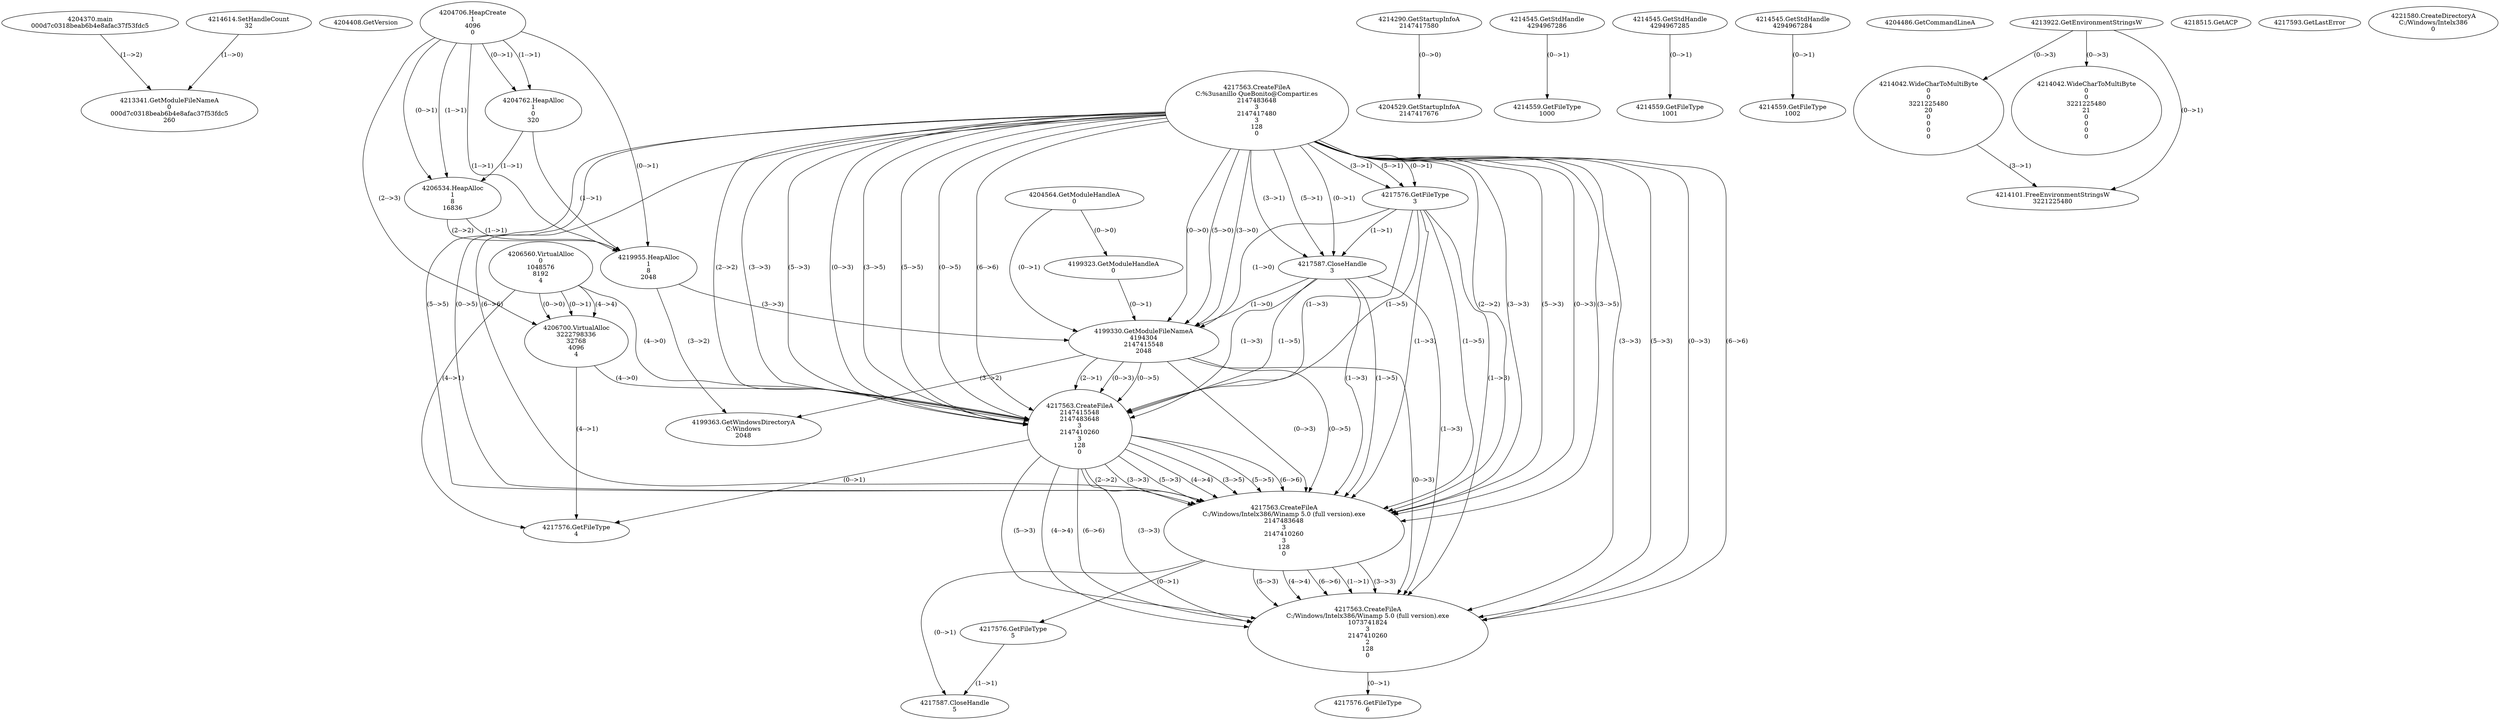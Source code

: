 // Global SCDG with merge call
digraph {
	0 [label="4204370.main
000d7c0318beab6b4e8afac37f53fdc5"]
	1 [label="4204408.GetVersion
"]
	2 [label="4204706.HeapCreate
1
4096
0"]
	3 [label="4204762.HeapAlloc
1
0
320"]
	2 -> 3 [label="(1-->1)"]
	2 -> 3 [label="(0-->1)"]
	4 [label="4206534.HeapAlloc
1
8
16836"]
	2 -> 4 [label="(1-->1)"]
	2 -> 4 [label="(0-->1)"]
	3 -> 4 [label="(1-->1)"]
	5 [label="4206560.VirtualAlloc
0
1048576
8192
4"]
	6 [label="4206700.VirtualAlloc
3222798336
32768
4096
4"]
	5 -> 6 [label="(0-->1)"]
	2 -> 6 [label="(2-->3)"]
	5 -> 6 [label="(4-->4)"]
	5 -> 6 [label="(0-->0)"]
	7 [label="4214290.GetStartupInfoA
2147417580"]
	8 [label="4214545.GetStdHandle
4294967286"]
	9 [label="4214559.GetFileType
1000"]
	8 -> 9 [label="(0-->1)"]
	10 [label="4214545.GetStdHandle
4294967285"]
	11 [label="4214559.GetFileType
1001"]
	10 -> 11 [label="(0-->1)"]
	12 [label="4214545.GetStdHandle
4294967284"]
	13 [label="4214559.GetFileType
1002"]
	12 -> 13 [label="(0-->1)"]
	14 [label="4214614.SetHandleCount
32"]
	15 [label="4204486.GetCommandLineA
"]
	16 [label="4213922.GetEnvironmentStringsW
"]
	17 [label="4214042.WideCharToMultiByte
0
0
3221225480
20
0
0
0
0"]
	16 -> 17 [label="(0-->3)"]
	18 [label="4214042.WideCharToMultiByte
0
0
3221225480
21
0
0
0
0"]
	16 -> 18 [label="(0-->3)"]
	19 [label="4214101.FreeEnvironmentStringsW
3221225480"]
	16 -> 19 [label="(0-->1)"]
	17 -> 19 [label="(3-->1)"]
	20 [label="4218515.GetACP
"]
	21 [label="4213341.GetModuleFileNameA
0
000d7c0318beab6b4e8afac37f53fdc5
260"]
	0 -> 21 [label="(1-->2)"]
	14 -> 21 [label="(1-->0)"]
	22 [label="4219955.HeapAlloc
1
8
2048"]
	2 -> 22 [label="(1-->1)"]
	2 -> 22 [label="(0-->1)"]
	3 -> 22 [label="(1-->1)"]
	4 -> 22 [label="(1-->1)"]
	4 -> 22 [label="(2-->2)"]
	23 [label="4204529.GetStartupInfoA
2147417676"]
	7 -> 23 [label="(0-->0)"]
	24 [label="4204564.GetModuleHandleA
0"]
	25 [label="4217563.CreateFileA
C:\Gusanillo QueBonito@Compartir.es
2147483648
3
2147417480
3
128
0"]
	26 [label="4217576.GetFileType
3"]
	25 -> 26 [label="(3-->1)"]
	25 -> 26 [label="(5-->1)"]
	25 -> 26 [label="(0-->1)"]
	27 [label="4217587.CloseHandle
3"]
	25 -> 27 [label="(3-->1)"]
	25 -> 27 [label="(5-->1)"]
	25 -> 27 [label="(0-->1)"]
	26 -> 27 [label="(1-->1)"]
	28 [label="4217593.GetLastError
"]
	29 [label="4199323.GetModuleHandleA
0"]
	24 -> 29 [label="(0-->0)"]
	30 [label="4199330.GetModuleFileNameA
4194304
2147415548
2048"]
	24 -> 30 [label="(0-->1)"]
	29 -> 30 [label="(0-->1)"]
	22 -> 30 [label="(3-->3)"]
	25 -> 30 [label="(3-->0)"]
	25 -> 30 [label="(5-->0)"]
	25 -> 30 [label="(0-->0)"]
	26 -> 30 [label="(1-->0)"]
	27 -> 30 [label="(1-->0)"]
	31 [label="4199363.GetWindowsDirectoryA
C:\Windows
2048"]
	22 -> 31 [label="(3-->2)"]
	30 -> 31 [label="(3-->2)"]
	32 [label="4221580.CreateDirectoryA
C:/Windows/Intelx386
0"]
	33 [label="4217563.CreateFileA
2147415548
2147483648
3
2147410260
3
128
0"]
	30 -> 33 [label="(2-->1)"]
	25 -> 33 [label="(2-->2)"]
	25 -> 33 [label="(3-->3)"]
	25 -> 33 [label="(5-->3)"]
	25 -> 33 [label="(0-->3)"]
	26 -> 33 [label="(1-->3)"]
	27 -> 33 [label="(1-->3)"]
	30 -> 33 [label="(0-->3)"]
	25 -> 33 [label="(3-->5)"]
	25 -> 33 [label="(5-->5)"]
	25 -> 33 [label="(0-->5)"]
	26 -> 33 [label="(1-->5)"]
	27 -> 33 [label="(1-->5)"]
	30 -> 33 [label="(0-->5)"]
	25 -> 33 [label="(6-->6)"]
	5 -> 33 [label="(4-->0)"]
	6 -> 33 [label="(4-->0)"]
	34 [label="4217576.GetFileType
4"]
	5 -> 34 [label="(4-->1)"]
	6 -> 34 [label="(4-->1)"]
	33 -> 34 [label="(0-->1)"]
	35 [label="4217563.CreateFileA
C:/Windows/Intelx386/Winamp 5.0 (full version).exe
2147483648
3
2147410260
3
128
0"]
	25 -> 35 [label="(2-->2)"]
	33 -> 35 [label="(2-->2)"]
	25 -> 35 [label="(3-->3)"]
	25 -> 35 [label="(5-->3)"]
	25 -> 35 [label="(0-->3)"]
	26 -> 35 [label="(1-->3)"]
	27 -> 35 [label="(1-->3)"]
	30 -> 35 [label="(0-->3)"]
	33 -> 35 [label="(3-->3)"]
	33 -> 35 [label="(5-->3)"]
	33 -> 35 [label="(4-->4)"]
	25 -> 35 [label="(3-->5)"]
	25 -> 35 [label="(5-->5)"]
	25 -> 35 [label="(0-->5)"]
	26 -> 35 [label="(1-->5)"]
	27 -> 35 [label="(1-->5)"]
	30 -> 35 [label="(0-->5)"]
	33 -> 35 [label="(3-->5)"]
	33 -> 35 [label="(5-->5)"]
	25 -> 35 [label="(6-->6)"]
	33 -> 35 [label="(6-->6)"]
	36 [label="4217576.GetFileType
5"]
	35 -> 36 [label="(0-->1)"]
	37 [label="4217587.CloseHandle
5"]
	35 -> 37 [label="(0-->1)"]
	36 -> 37 [label="(1-->1)"]
	38 [label="4217563.CreateFileA
C:/Windows/Intelx386/Winamp 5.0 (full version).exe
1073741824
3
2147410260
2
128
0"]
	35 -> 38 [label="(1-->1)"]
	25 -> 38 [label="(3-->3)"]
	25 -> 38 [label="(5-->3)"]
	25 -> 38 [label="(0-->3)"]
	26 -> 38 [label="(1-->3)"]
	27 -> 38 [label="(1-->3)"]
	30 -> 38 [label="(0-->3)"]
	33 -> 38 [label="(3-->3)"]
	33 -> 38 [label="(5-->3)"]
	35 -> 38 [label="(3-->3)"]
	35 -> 38 [label="(5-->3)"]
	33 -> 38 [label="(4-->4)"]
	35 -> 38 [label="(4-->4)"]
	25 -> 38 [label="(6-->6)"]
	33 -> 38 [label="(6-->6)"]
	35 -> 38 [label="(6-->6)"]
	39 [label="4217576.GetFileType
6"]
	38 -> 39 [label="(0-->1)"]
}

